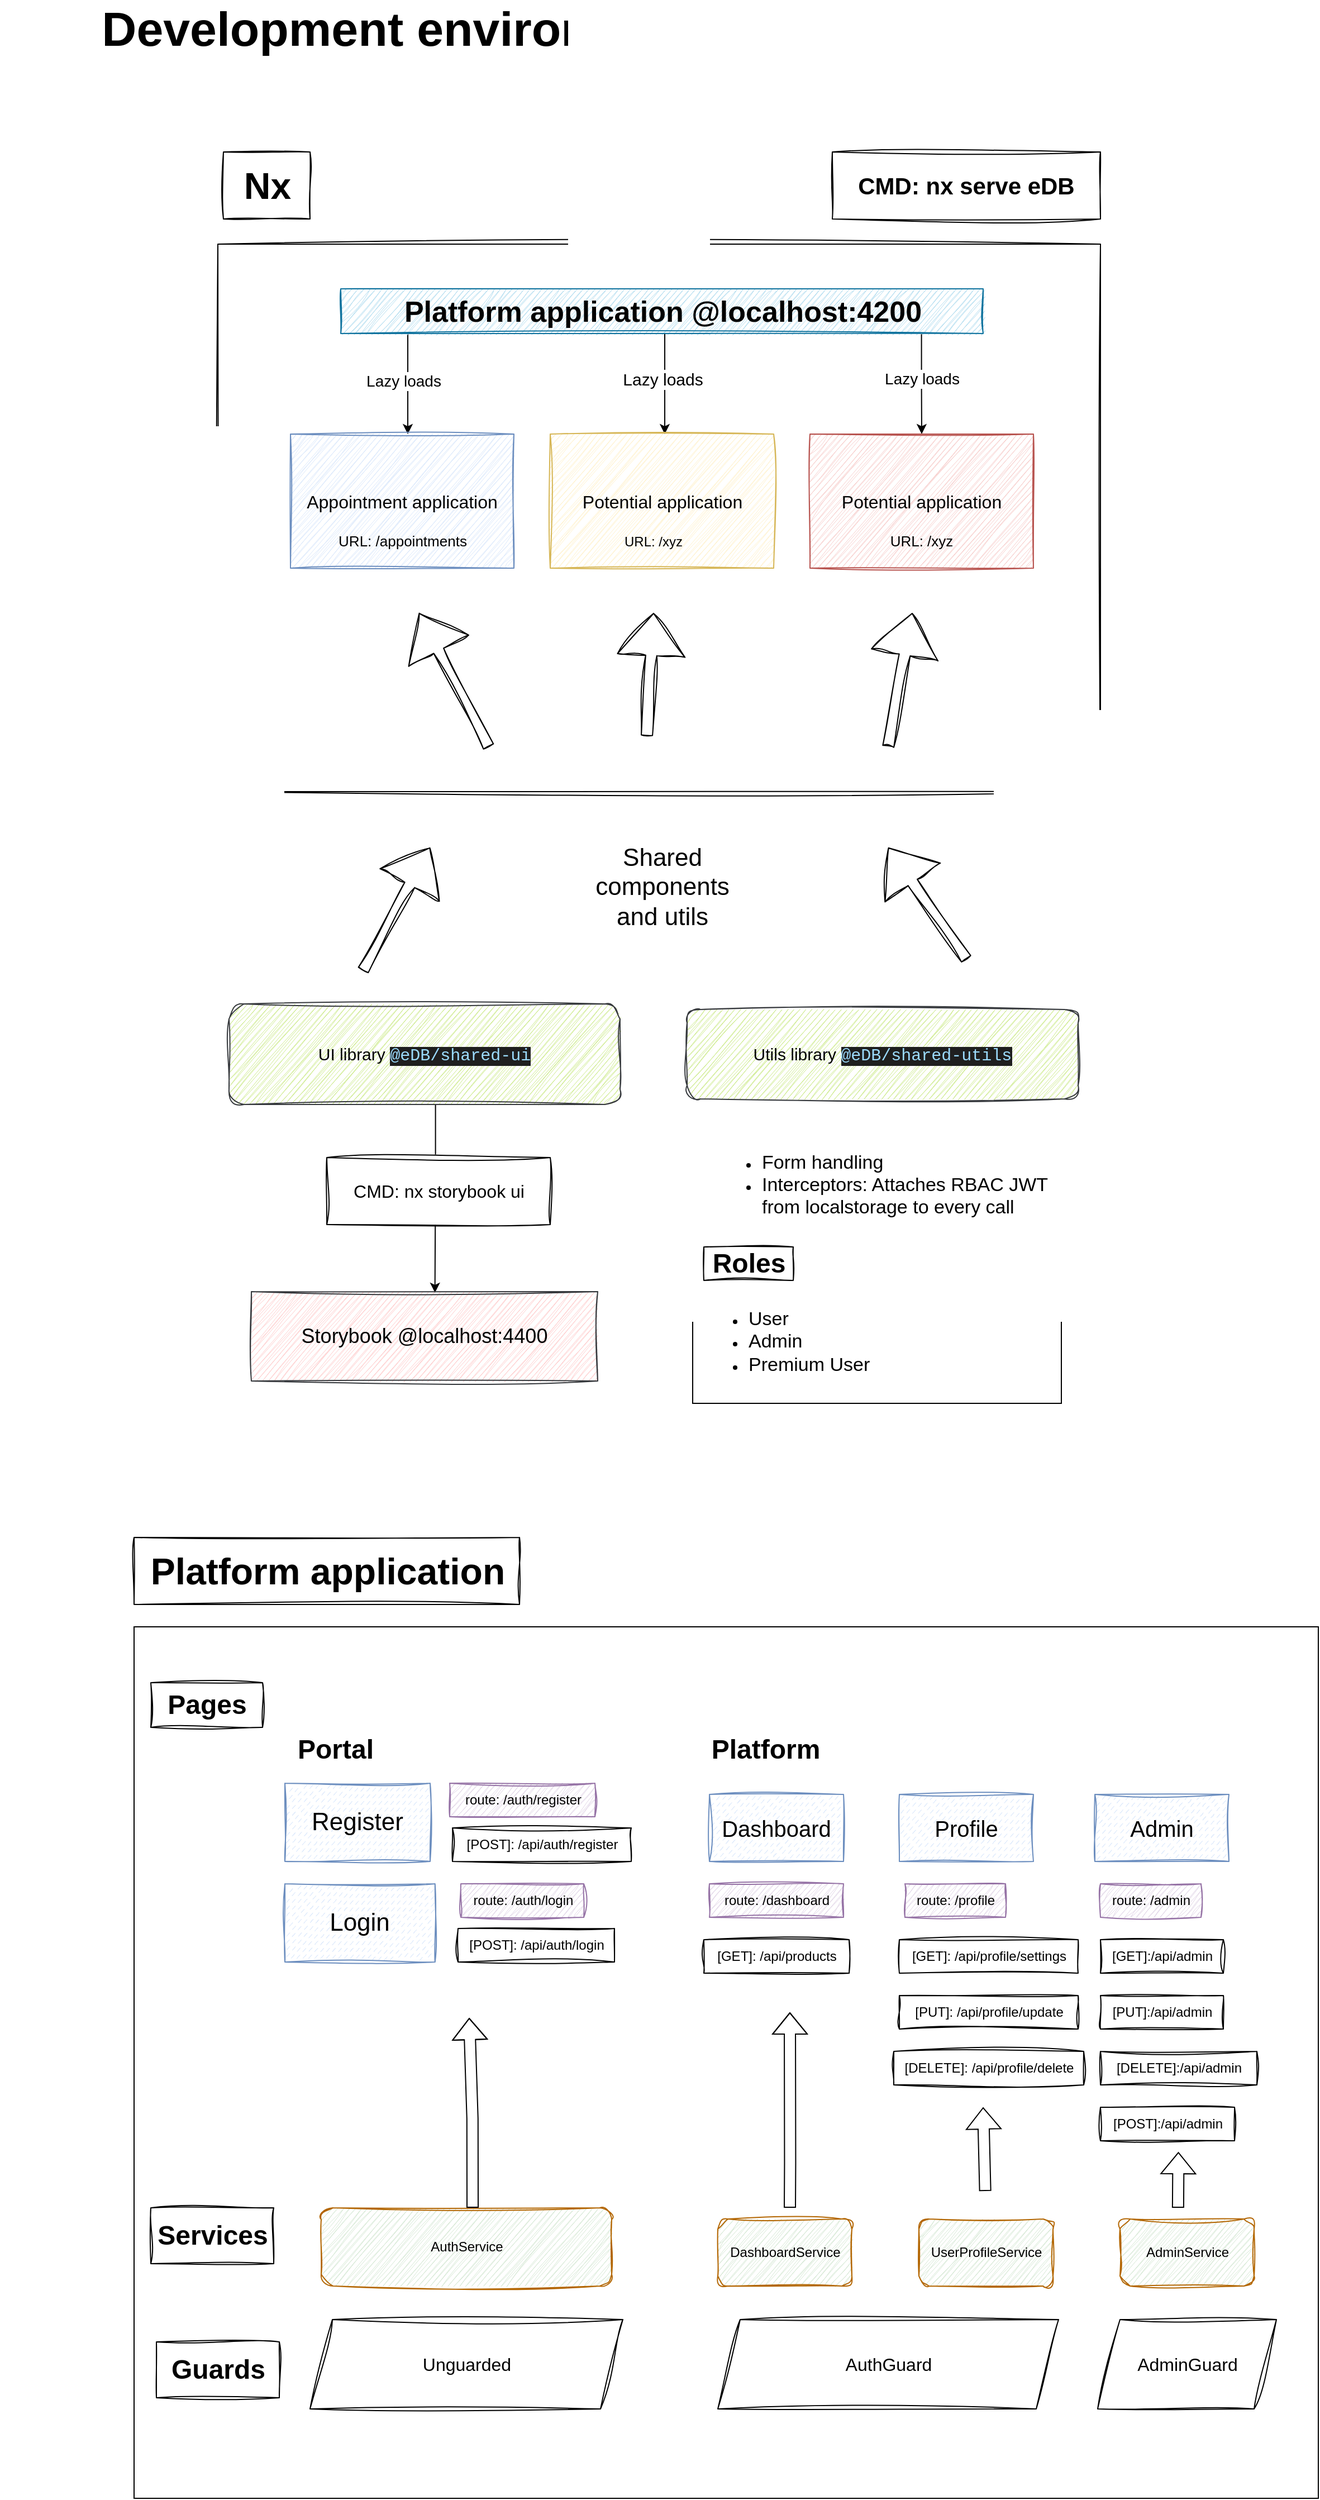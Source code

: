 <mxfile version="24.8.8">
  <diagram name="Page-1" id="nh4jwneAX2I31Z53x2l4">
    <mxGraphModel dx="4906" dy="1260" grid="1" gridSize="10" guides="1" tooltips="1" connect="1" arrows="1" fold="1" page="1" pageScale="1" pageWidth="3000" pageHeight="3000" math="0" shadow="0">
      <root>
        <mxCell id="0" />
        <mxCell id="1" parent="0" />
        <mxCell id="LP7Ed1BWK_VpSIzqsCGS-2" value="" style="rounded=0;whiteSpace=wrap;html=1;movable=1;resizable=1;rotatable=1;deletable=1;editable=1;locked=0;connectable=1;sketch=1;curveFitting=1;jiggle=2;" parent="1" vertex="1">
          <mxGeometry x="-1945" y="342.5" width="790" height="490" as="geometry" />
        </mxCell>
        <mxCell id="LP7Ed1BWK_VpSIzqsCGS-23" style="edgeStyle=orthogonalEdgeStyle;rounded=0;orthogonalLoop=1;jettySize=auto;html=1;exitX=0.5;exitY=1;exitDx=0;exitDy=0;" parent="1" source="LP7Ed1BWK_VpSIzqsCGS-4" target="LP7Ed1BWK_VpSIzqsCGS-13" edge="1">
          <mxGeometry relative="1" as="geometry">
            <Array as="points">
              <mxPoint x="-1545" y="422.5" />
            </Array>
          </mxGeometry>
        </mxCell>
        <mxCell id="LP7Ed1BWK_VpSIzqsCGS-24" style="edgeStyle=orthogonalEdgeStyle;rounded=0;orthogonalLoop=1;jettySize=auto;html=1;exitX=0.25;exitY=1;exitDx=0;exitDy=0;" parent="1" source="LP7Ed1BWK_VpSIzqsCGS-4" target="LP7Ed1BWK_VpSIzqsCGS-5" edge="1">
          <mxGeometry relative="1" as="geometry">
            <Array as="points">
              <mxPoint x="-1775" y="422.5" />
            </Array>
          </mxGeometry>
        </mxCell>
        <mxCell id="LP7Ed1BWK_VpSIzqsCGS-25" value="Lazy loads" style="edgeLabel;html=1;align=center;verticalAlign=middle;resizable=0;points=[];fontSize=14;" parent="LP7Ed1BWK_VpSIzqsCGS-24" vertex="1" connectable="0">
          <mxGeometry x="-0.048" relative="1" as="geometry">
            <mxPoint x="-5" y="42" as="offset" />
          </mxGeometry>
        </mxCell>
        <mxCell id="LP7Ed1BWK_VpSIzqsCGS-4" value="&lt;font style=&quot;font-size: 26px;&quot;&gt;Platform application @localhost:4200&lt;/font&gt;" style="text;fillColor=#b1ddf0;html=1;fontSize=24;fontStyle=1;verticalAlign=middle;align=center;rounded=0;sketch=1;curveFitting=1;jiggle=2;strokeColor=#10739e;" parent="1" vertex="1">
          <mxGeometry x="-1835" y="382.5" width="575" height="40" as="geometry" />
        </mxCell>
        <mxCell id="LP7Ed1BWK_VpSIzqsCGS-5" value="Appointment application" style="rounded=0;whiteSpace=wrap;html=1;fillColor=#dae8fc;strokeColor=#6c8ebf;sketch=1;curveFitting=1;jiggle=2;fontSize=16;" parent="1" vertex="1">
          <mxGeometry x="-1880" y="512.5" width="200" height="120" as="geometry" />
        </mxCell>
        <mxCell id="CCocl-EuiZUdixl_HcII-7" value="&lt;font style=&quot;font-size: 16px;&quot;&gt;nx storybook ui&lt;/font&gt;" style="edgeStyle=orthogonalEdgeStyle;rounded=0;orthogonalLoop=1;jettySize=auto;html=1;exitX=0.528;exitY=0.996;exitDx=0;exitDy=0;entryX=0.53;entryY=0.012;entryDx=0;entryDy=0;exitPerimeter=0;entryPerimeter=0;" edge="1" parent="1" source="LP7Ed1BWK_VpSIzqsCGS-8" target="lYHz6h8Hog2-7QlPZJF8-1">
          <mxGeometry x="0.003" relative="1" as="geometry">
            <Array as="points">
              <mxPoint x="-1750" y="1177.5" />
            </Array>
            <mxPoint as="offset" />
          </mxGeometry>
        </mxCell>
        <mxCell id="LP7Ed1BWK_VpSIzqsCGS-8" value="&lt;font style=&quot;font-size: 15px;&quot;&gt;&lt;font style=&quot;&quot;&gt;UI library&amp;nbsp;&lt;/font&gt;&lt;span style=&quot;color: rgb(156, 220, 254); background-color: rgb(31, 31, 31); font-family: Menlo, Monaco, &amp;quot;Courier New&amp;quot;, monospace; white-space: pre;&quot;&gt;@eDB/shared-ui&lt;/span&gt;&lt;/font&gt;" style="rounded=1;whiteSpace=wrap;html=1;sketch=1;curveFitting=1;jiggle=2;fillColor=#cdeb8b;strokeColor=#36393d;" parent="1" vertex="1">
          <mxGeometry x="-1935" y="1022.5" width="350" height="90" as="geometry" />
        </mxCell>
        <mxCell id="LP7Ed1BWK_VpSIzqsCGS-13" value="&lt;font style=&quot;font-size: 16px;&quot;&gt;Potential application&lt;/font&gt;" style="rounded=0;whiteSpace=wrap;html=1;fillColor=#fff2cc;strokeColor=#d6b656;sketch=1;curveFitting=1;jiggle=2;" parent="1" vertex="1">
          <mxGeometry x="-1647.5" y="512.5" width="200" height="120" as="geometry" />
        </mxCell>
        <mxCell id="LP7Ed1BWK_VpSIzqsCGS-28" value="URL: /appointments" style="text;html=1;align=center;verticalAlign=middle;whiteSpace=wrap;rounded=0;fontSize=13;" parent="1" vertex="1">
          <mxGeometry x="-1842.5" y="592.5" width="125" height="30" as="geometry" />
        </mxCell>
        <mxCell id="LP7Ed1BWK_VpSIzqsCGS-29" value="&lt;span style=&quot;font-size: 12px;&quot;&gt;URL: /xyz&lt;/span&gt;" style="text;html=1;align=center;verticalAlign=middle;whiteSpace=wrap;rounded=0;fontSize=13;" parent="1" vertex="1">
          <mxGeometry x="-1635" y="592.5" width="160" height="30" as="geometry" />
        </mxCell>
        <mxCell id="LP7Ed1BWK_VpSIzqsCGS-37" value="" style="edgeStyle=orthogonalEdgeStyle;rounded=0;orthogonalLoop=1;jettySize=auto;html=1;exitX=0.904;exitY=1.016;exitDx=0;exitDy=0;entryX=0.5;entryY=0;entryDx=0;entryDy=0;exitPerimeter=0;" parent="1" source="LP7Ed1BWK_VpSIzqsCGS-4" target="LP7Ed1BWK_VpSIzqsCGS-16" edge="1">
          <mxGeometry relative="1" as="geometry">
            <mxPoint x="-1652.5" y="462.5" as="sourcePoint" />
            <mxPoint x="-1315" y="532.5" as="targetPoint" />
            <Array as="points" />
          </mxGeometry>
        </mxCell>
        <mxCell id="LP7Ed1BWK_VpSIzqsCGS-16" value="&lt;font style=&quot;font-size: 16px;&quot;&gt;Potential application&lt;/font&gt;" style="rounded=0;whiteSpace=wrap;html=1;fillColor=#f8cecc;strokeColor=#b85450;sketch=1;curveFitting=1;jiggle=2;" parent="1" vertex="1">
          <mxGeometry x="-1415" y="512.5" width="200" height="120" as="geometry" />
        </mxCell>
        <mxCell id="LP7Ed1BWK_VpSIzqsCGS-38" value="Lazy loads" style="edgeLabel;html=1;align=center;verticalAlign=middle;resizable=0;points=[];fontSize=15;" parent="1" vertex="1" connectable="0">
          <mxGeometry x="-1547.498" y="462.5" as="geometry" />
        </mxCell>
        <mxCell id="LP7Ed1BWK_VpSIzqsCGS-39" value="Lazy loads" style="edgeLabel;html=1;align=center;verticalAlign=middle;resizable=0;points=[];fontSize=14;" parent="1" vertex="1" connectable="0">
          <mxGeometry x="-1314.998" y="462.5" as="geometry" />
        </mxCell>
        <mxCell id="LP7Ed1BWK_VpSIzqsCGS-30" value="URL: /xyz" style="text;html=1;align=center;verticalAlign=middle;whiteSpace=wrap;rounded=0;fontSize=13;" parent="1" vertex="1">
          <mxGeometry x="-1345" y="592.5" width="60" height="30" as="geometry" />
        </mxCell>
        <mxCell id="LP7Ed1BWK_VpSIzqsCGS-46" value="&lt;font style=&quot;font-size: 33px;&quot;&gt;Nx&lt;/font&gt;" style="text;strokeColor=default;fillColor=none;html=1;fontSize=24;fontStyle=1;verticalAlign=middle;align=center;rounded=0;sketch=1;curveFitting=1;jiggle=2;" parent="1" vertex="1">
          <mxGeometry x="-1940" y="260" width="77.5" height="60" as="geometry" />
        </mxCell>
        <mxCell id="lYHz6h8Hog2-7QlPZJF8-1" value="&lt;font style=&quot;font-size: 18px;&quot;&gt;Storybook @localhost:4400&lt;/font&gt;" style="rounded=0;whiteSpace=wrap;html=1;sketch=1;curveFitting=1;jiggle=2;fillColor=#ffcccc;strokeColor=#36393d;" parent="1" vertex="1">
          <mxGeometry x="-1915" y="1280" width="310" height="80" as="geometry" />
        </mxCell>
        <mxCell id="CCocl-EuiZUdixl_HcII-1" value="&lt;font style=&quot;font-size: 15px;&quot;&gt;&lt;font style=&quot;&quot;&gt;Utils library&lt;font style=&quot;&quot;&gt;&amp;nbsp;&lt;/font&gt;&lt;/font&gt;&lt;span style=&quot;color: rgb(156, 220, 254); background-color: rgb(31, 31, 31); font-family: Menlo, Monaco, &amp;quot;Courier New&amp;quot;, monospace; white-space: pre;&quot;&gt;&lt;font style=&quot;&quot;&gt;@eDB/shared-utils&lt;/font&gt;&lt;/span&gt;&lt;/font&gt;" style="rounded=1;whiteSpace=wrap;html=1;sketch=1;curveFitting=1;jiggle=2;fillColor=#cdeb8b;strokeColor=#36393d;" vertex="1" parent="1">
          <mxGeometry x="-1525" y="1027.5" width="350" height="80" as="geometry" />
        </mxCell>
        <mxCell id="CCocl-EuiZUdixl_HcII-8" value="" style="shape=partialRectangle;whiteSpace=wrap;html=1;bottom=1;right=1;left=1;top=0;fillColor=none;routingCenterX=-0.5;" vertex="1" parent="1">
          <mxGeometry x="-1520" y="1307.5" width="330" height="72.5" as="geometry" />
        </mxCell>
        <mxCell id="CCocl-EuiZUdixl_HcII-20" value="&lt;ul&gt;&lt;li&gt;&lt;span style=&quot;font-size: 17px;&quot;&gt;Form handling&amp;nbsp;&lt;/span&gt;&lt;/li&gt;&lt;li&gt;&lt;span style=&quot;font-size: 17px;&quot;&gt;Interceptors: Attaches RBAC&amp;nbsp;JWT from localstorage to every call made&lt;/span&gt;&lt;/li&gt;&lt;/ul&gt;" style="text;strokeColor=none;fillColor=none;html=1;whiteSpace=wrap;verticalAlign=middle;overflow=hidden;" vertex="1" parent="1">
          <mxGeometry x="-1500" y="1140" width="310" height="80" as="geometry" />
        </mxCell>
        <mxCell id="CCocl-EuiZUdixl_HcII-21" value="" style="shape=flexArrow;endArrow=classic;html=1;rounded=0;endWidth=49.474;endSize=12.242;sketch=1;curveFitting=1;jiggle=2;" edge="1" parent="1">
          <mxGeometry width="50" height="50" relative="1" as="geometry">
            <mxPoint x="-1815" y="992.5" as="sourcePoint" />
            <mxPoint x="-1755" y="882.5" as="targetPoint" />
          </mxGeometry>
        </mxCell>
        <mxCell id="CCocl-EuiZUdixl_HcII-22" value="" style="shape=flexArrow;endArrow=classic;html=1;rounded=0;endWidth=49.474;endSize=12.242;sketch=1;curveFitting=1;jiggle=2;" edge="1" parent="1">
          <mxGeometry width="50" height="50" relative="1" as="geometry">
            <mxPoint x="-1275" y="982.5" as="sourcePoint" />
            <mxPoint x="-1345" y="882.5" as="targetPoint" />
          </mxGeometry>
        </mxCell>
        <mxCell id="CCocl-EuiZUdixl_HcII-23" value="&lt;font style=&quot;font-size: 22px;&quot;&gt;Shared components and utils&lt;/font&gt;" style="text;html=1;align=center;verticalAlign=middle;whiteSpace=wrap;rounded=0;" vertex="1" parent="1">
          <mxGeometry x="-1607.5" y="882.5" width="120" height="70" as="geometry" />
        </mxCell>
        <mxCell id="CCocl-EuiZUdixl_HcII-24" value="" style="shape=flexArrow;endArrow=classic;html=1;rounded=0;endWidth=49.474;endSize=12.242;sketch=1;curveFitting=1;jiggle=2;" edge="1" parent="1">
          <mxGeometry width="50" height="50" relative="1" as="geometry">
            <mxPoint x="-1702.6" y="792.5" as="sourcePoint" />
            <mxPoint x="-1765" y="672.5" as="targetPoint" />
          </mxGeometry>
        </mxCell>
        <mxCell id="CCocl-EuiZUdixl_HcII-25" value="" style="shape=flexArrow;endArrow=classic;html=1;rounded=0;endWidth=49.474;endSize=12.242;sketch=1;curveFitting=1;jiggle=2;" edge="1" parent="1">
          <mxGeometry width="50" height="50" relative="1" as="geometry">
            <mxPoint x="-1561" y="782.5" as="sourcePoint" />
            <mxPoint x="-1555" y="672.5" as="targetPoint" />
          </mxGeometry>
        </mxCell>
        <mxCell id="CCocl-EuiZUdixl_HcII-27" value="" style="shape=flexArrow;endArrow=classic;html=1;rounded=0;endWidth=49.474;endSize=12.242;sketch=1;curveFitting=1;jiggle=2;" edge="1" parent="1">
          <mxGeometry width="50" height="50" relative="1" as="geometry">
            <mxPoint x="-1345" y="792.5" as="sourcePoint" />
            <mxPoint x="-1323.46" y="672.5" as="targetPoint" />
          </mxGeometry>
        </mxCell>
        <mxCell id="CCocl-EuiZUdixl_HcII-28" value="&lt;blockquote style=&quot;margin: 0 0 0 40px; border: none; padding: 0px;&quot;&gt;&lt;br&gt;&lt;/blockquote&gt;" style="text;strokeColor=none;fillColor=none;html=1;fontSize=24;fontStyle=1;verticalAlign=middle;align=center;" vertex="1" parent="1">
          <mxGeometry x="-2140" y="1020" width="270" height="40" as="geometry" />
        </mxCell>
        <mxCell id="CCocl-EuiZUdixl_HcII-29" value="&lt;span style=&quot;font-size: 21px; font-weight: 700; text-wrap-mode: nowrap;&quot;&gt;CMD:&amp;nbsp;nx serve eDB&lt;/span&gt;" style="rounded=0;whiteSpace=wrap;html=1;sketch=1;curveFitting=1;jiggle=2;" vertex="1" parent="1">
          <mxGeometry x="-1395" y="260" width="240" height="60" as="geometry" />
        </mxCell>
        <mxCell id="CCocl-EuiZUdixl_HcII-31" value="&lt;span style=&quot;font-size: 43px;&quot;&gt;Development environment: frontend architecture&lt;/span&gt;" style="text;strokeColor=none;fillColor=none;html=1;fontSize=24;fontStyle=1;verticalAlign=middle;align=center;" vertex="1" parent="1">
          <mxGeometry x="-2050" y="130" width="1000" height="40" as="geometry" />
        </mxCell>
        <mxCell id="CCocl-EuiZUdixl_HcII-33" value="&lt;font style=&quot;font-size: 33px;&quot;&gt;Platform application&lt;/font&gt;" style="text;strokeColor=default;fillColor=none;html=1;fontSize=24;fontStyle=1;verticalAlign=middle;align=center;rounded=0;sketch=1;curveFitting=1;jiggle=2;" vertex="1" parent="1">
          <mxGeometry x="-2020" y="1500" width="345" height="60" as="geometry" />
        </mxCell>
        <mxCell id="CCocl-EuiZUdixl_HcII-34" value="" style="rounded=0;whiteSpace=wrap;html=1;movable=0;resizable=0;rotatable=0;deletable=0;editable=0;locked=1;connectable=0;" vertex="1" parent="1">
          <mxGeometry x="-2020" y="1580" width="1060" height="780" as="geometry" />
        </mxCell>
        <mxCell id="CCocl-EuiZUdixl_HcII-35" value="&lt;font style=&quot;font-size: 22px;&quot;&gt;Login&lt;/font&gt;" style="rounded=0;whiteSpace=wrap;html=1;sketch=1;curveFitting=1;jiggle=2;fillColor=#dae8fc;strokeColor=#6c8ebf;fillStyle=dashed;" vertex="1" parent="1">
          <mxGeometry x="-1885" y="1810" width="134.38" height="70" as="geometry" />
        </mxCell>
        <mxCell id="CCocl-EuiZUdixl_HcII-36" value="&lt;font style=&quot;font-size: 22px;&quot;&gt;Register&lt;/font&gt;" style="rounded=0;whiteSpace=wrap;html=1;sketch=1;curveFitting=1;jiggle=2;fillColor=#dae8fc;strokeColor=#6c8ebf;fillStyle=dashed;" vertex="1" parent="1">
          <mxGeometry x="-1885" y="1720" width="130" height="70" as="geometry" />
        </mxCell>
        <mxCell id="CCocl-EuiZUdixl_HcII-37" value="&lt;font style=&quot;font-size: 20px;&quot;&gt;Dashboard&lt;/font&gt;" style="rounded=0;whiteSpace=wrap;html=1;sketch=1;curveFitting=1;jiggle=2;fillColor=#dae8fc;strokeColor=#6c8ebf;fillStyle=dashed;" vertex="1" parent="1">
          <mxGeometry x="-1505" y="1730" width="120" height="60" as="geometry" />
        </mxCell>
        <mxCell id="CCocl-EuiZUdixl_HcII-38" value="&lt;span style=&quot;font-size: 20px;&quot;&gt;Profile&lt;/span&gt;" style="rounded=0;whiteSpace=wrap;html=1;sketch=1;curveFitting=1;jiggle=2;fillColor=#dae8fc;strokeColor=#6c8ebf;fillStyle=dashed;" vertex="1" parent="1">
          <mxGeometry x="-1335" y="1730" width="120" height="60" as="geometry" />
        </mxCell>
        <mxCell id="CCocl-EuiZUdixl_HcII-40" value="&lt;font style=&quot;font-size: 20px;&quot;&gt;Admin&lt;/font&gt;" style="rounded=0;whiteSpace=wrap;html=1;sketch=1;curveFitting=1;jiggle=2;fillColor=#dae8fc;strokeColor=#6c8ebf;fillStyle=dashed;" vertex="1" parent="1">
          <mxGeometry x="-1160" y="1730" width="120" height="60" as="geometry" />
        </mxCell>
        <mxCell id="CCocl-EuiZUdixl_HcII-41" value="Portal" style="text;strokeColor=none;fillColor=none;html=1;fontSize=24;fontStyle=1;verticalAlign=middle;align=center;shadow=0;" vertex="1" parent="1">
          <mxGeometry x="-1890" y="1670" width="100" height="40" as="geometry" />
        </mxCell>
        <mxCell id="CCocl-EuiZUdixl_HcII-42" value="Platform" style="text;strokeColor=none;fillColor=none;html=1;fontSize=24;fontStyle=1;verticalAlign=middle;align=center;" vertex="1" parent="1">
          <mxGeometry x="-1505" y="1670" width="100" height="40" as="geometry" />
        </mxCell>
        <mxCell id="CCocl-EuiZUdixl_HcII-43" value="Services" style="text;strokeColor=default;fillColor=none;html=1;fontSize=24;fontStyle=1;verticalAlign=middle;align=center;sketch=1;curveFitting=1;jiggle=2;" vertex="1" parent="1">
          <mxGeometry x="-2005" y="2100" width="110" height="50" as="geometry" />
        </mxCell>
        <mxCell id="CCocl-EuiZUdixl_HcII-44" value="UserProfileService" style="rounded=1;whiteSpace=wrap;html=1;sketch=1;curveFitting=1;jiggle=2;strokeColor=#B36602;fillColor=#D5E8D4;" vertex="1" parent="1">
          <mxGeometry x="-1317.5" y="2110" width="120" height="60" as="geometry" />
        </mxCell>
        <mxCell id="CCocl-EuiZUdixl_HcII-45" value="AuthService" style="rounded=1;whiteSpace=wrap;html=1;sketch=1;curveFitting=1;jiggle=2;fillColor=#d5e8d4;strokeColor=#B36602;" vertex="1" parent="1">
          <mxGeometry x="-1852.5" y="2100" width="260" height="70" as="geometry" />
        </mxCell>
        <mxCell id="CCocl-EuiZUdixl_HcII-46" value="Pages" style="text;strokeColor=default;fillColor=none;html=1;fontSize=24;fontStyle=1;verticalAlign=middle;align=center;sketch=1;curveFitting=1;jiggle=2;" vertex="1" parent="1">
          <mxGeometry x="-2005" y="1630" width="100" height="40" as="geometry" />
        </mxCell>
        <mxCell id="CCocl-EuiZUdixl_HcII-53" value="[POST]: /api/auth/register" style="text;html=1;align=center;verticalAlign=middle;resizable=0;points=[];autosize=1;strokeColor=default;fillColor=none;sketch=1;curveFitting=1;jiggle=2;" vertex="1" parent="1">
          <mxGeometry x="-1735" y="1760" width="160" height="30" as="geometry" />
        </mxCell>
        <mxCell id="CCocl-EuiZUdixl_HcII-55" value="route: /auth/login" style="text;html=1;align=center;verticalAlign=middle;resizable=0;points=[];autosize=1;strokeColor=#9673a6;fillColor=#e1d5e7;sketch=1;curveFitting=1;jiggle=2;" vertex="1" parent="1">
          <mxGeometry x="-1727.5" y="1810" width="110" height="30" as="geometry" />
        </mxCell>
        <mxCell id="CCocl-EuiZUdixl_HcII-56" value="route: /admin" style="text;html=1;align=center;verticalAlign=middle;resizable=0;points=[];autosize=1;strokeColor=#9673a6;fillColor=#e1d5e7;sketch=1;curveFitting=1;jiggle=2;" vertex="1" parent="1">
          <mxGeometry x="-1155" y="1810" width="90" height="30" as="geometry" />
        </mxCell>
        <mxCell id="CCocl-EuiZUdixl_HcII-57" value="[PUT]: /api/profile/update" style="text;html=1;align=center;verticalAlign=middle;resizable=0;points=[];autosize=1;strokeColor=default;fillColor=none;sketch=1;curveFitting=1;jiggle=2;" vertex="1" parent="1">
          <mxGeometry x="-1335" y="1910" width="160" height="30" as="geometry" />
        </mxCell>
        <mxCell id="CCocl-EuiZUdixl_HcII-59" value="[GET]: /api/profile/settings" style="text;html=1;align=center;verticalAlign=middle;resizable=0;points=[];autosize=1;strokeColor=default;fillColor=none;sketch=1;curveFitting=1;jiggle=2;" vertex="1" parent="1">
          <mxGeometry x="-1335" y="1860" width="160" height="30" as="geometry" />
        </mxCell>
        <mxCell id="CCocl-EuiZUdixl_HcII-61" value="[GET]: /api/products" style="text;html=1;align=center;verticalAlign=middle;resizable=0;points=[];autosize=1;strokeColor=default;fillColor=none;sketch=1;curveFitting=1;jiggle=2;" vertex="1" parent="1">
          <mxGeometry x="-1510" y="1860" width="130" height="30" as="geometry" />
        </mxCell>
        <mxCell id="CCocl-EuiZUdixl_HcII-62" value="DashboardService" style="rounded=1;whiteSpace=wrap;html=1;sketch=1;curveFitting=1;jiggle=2;strokeColor=#B36602;fillColor=#D5E8D4;" vertex="1" parent="1">
          <mxGeometry x="-1497.5" y="2110" width="120" height="60" as="geometry" />
        </mxCell>
        <mxCell id="CCocl-EuiZUdixl_HcII-63" value="AdminService" style="rounded=1;whiteSpace=wrap;html=1;sketch=1;curveFitting=1;jiggle=2;strokeColor=#B36602;fillColor=#D5E8D4;" vertex="1" parent="1">
          <mxGeometry x="-1137.5" y="2110" width="120" height="60" as="geometry" />
        </mxCell>
        <mxCell id="CCocl-EuiZUdixl_HcII-65" value="&lt;font style=&quot;font-size: 16px;&quot;&gt;AuthGuard&lt;/font&gt;" style="shape=parallelogram;perimeter=parallelogramPerimeter;whiteSpace=wrap;html=1;fixedSize=1;sketch=1;curveFitting=1;jiggle=2;" vertex="1" parent="1">
          <mxGeometry x="-1497.5" y="2200" width="305" height="80" as="geometry" />
        </mxCell>
        <mxCell id="CCocl-EuiZUdixl_HcII-66" value="&lt;span style=&quot;font-size: 16px;&quot;&gt;AdminGuard&lt;/span&gt;" style="shape=parallelogram;perimeter=parallelogramPerimeter;whiteSpace=wrap;html=1;fixedSize=1;sketch=1;curveFitting=1;jiggle=2;" vertex="1" parent="1">
          <mxGeometry x="-1157.5" y="2200" width="160" height="80" as="geometry" />
        </mxCell>
        <mxCell id="CCocl-EuiZUdixl_HcII-67" value="Guards" style="text;strokeColor=default;fillColor=none;html=1;fontSize=24;fontStyle=1;verticalAlign=middle;align=center;sketch=1;curveFitting=1;jiggle=2;" vertex="1" parent="1">
          <mxGeometry x="-2000" y="2220" width="110" height="50" as="geometry" />
        </mxCell>
        <mxCell id="CCocl-EuiZUdixl_HcII-69" value="&lt;font style=&quot;font-size: 16px;&quot;&gt;Unguarded&lt;/font&gt;" style="shape=parallelogram;perimeter=parallelogramPerimeter;whiteSpace=wrap;html=1;fixedSize=1;sketch=1;curveFitting=1;jiggle=2;" vertex="1" parent="1">
          <mxGeometry x="-1862.5" y="2200" width="280" height="80" as="geometry" />
        </mxCell>
        <mxCell id="CCocl-EuiZUdixl_HcII-71" value="route: /auth/register" style="text;html=1;align=center;verticalAlign=middle;resizable=0;points=[];autosize=1;strokeColor=#9673a6;fillColor=#e1d5e7;sketch=1;curveFitting=1;jiggle=2;" vertex="1" parent="1">
          <mxGeometry x="-1737.5" y="1720" width="130" height="30" as="geometry" />
        </mxCell>
        <mxCell id="CCocl-EuiZUdixl_HcII-72" value="[POST]: /api/auth/login" style="text;html=1;align=center;verticalAlign=middle;resizable=0;points=[];autosize=1;strokeColor=default;fillColor=none;sketch=1;curveFitting=1;jiggle=2;" vertex="1" parent="1">
          <mxGeometry x="-1730" y="1850" width="140" height="30" as="geometry" />
        </mxCell>
        <mxCell id="CCocl-EuiZUdixl_HcII-73" value="route: /dashboard" style="text;html=1;align=center;verticalAlign=middle;resizable=0;points=[];autosize=1;strokeColor=#9673a6;fillColor=#e1d5e7;sketch=1;curveFitting=1;jiggle=2;" vertex="1" parent="1">
          <mxGeometry x="-1505" y="1810" width="120" height="30" as="geometry" />
        </mxCell>
        <mxCell id="CCocl-EuiZUdixl_HcII-74" value="route: /profile" style="text;html=1;align=center;verticalAlign=middle;resizable=0;points=[];autosize=1;strokeColor=#9673a6;fillColor=#e1d5e7;sketch=1;curveFitting=1;jiggle=2;" vertex="1" parent="1">
          <mxGeometry x="-1330" y="1810" width="90" height="30" as="geometry" />
        </mxCell>
        <mxCell id="CCocl-EuiZUdixl_HcII-76" value="[GET]:/api/admin" style="text;html=1;align=center;verticalAlign=middle;resizable=0;points=[];autosize=1;strokeColor=default;fillColor=none;sketch=1;curveFitting=1;jiggle=2;" vertex="1" parent="1">
          <mxGeometry x="-1155" y="1860" width="110" height="30" as="geometry" />
        </mxCell>
        <mxCell id="CCocl-EuiZUdixl_HcII-78" value="" style="shape=flexArrow;endArrow=classic;html=1;rounded=0;" edge="1" parent="1">
          <mxGeometry width="50" height="50" relative="1" as="geometry">
            <mxPoint x="-1717" y="2100" as="sourcePoint" />
            <mxPoint x="-1720" y="1930" as="targetPoint" />
            <Array as="points">
              <mxPoint x="-1717.12" y="2020" />
            </Array>
          </mxGeometry>
        </mxCell>
        <mxCell id="CCocl-EuiZUdixl_HcII-79" value="" style="shape=flexArrow;endArrow=classic;html=1;rounded=0;" edge="1" parent="1">
          <mxGeometry width="50" height="50" relative="1" as="geometry">
            <mxPoint x="-1433" y="2100" as="sourcePoint" />
            <mxPoint x="-1433" y="1925" as="targetPoint" />
            <Array as="points">
              <mxPoint x="-1432.79" y="2060" />
            </Array>
          </mxGeometry>
        </mxCell>
        <mxCell id="CCocl-EuiZUdixl_HcII-80" value="" style="shape=flexArrow;endArrow=classic;html=1;rounded=0;" edge="1" parent="1">
          <mxGeometry width="50" height="50" relative="1" as="geometry">
            <mxPoint x="-1258.17" y="2085" as="sourcePoint" />
            <mxPoint x="-1260" y="2010" as="targetPoint" />
            <Array as="points">
              <mxPoint x="-1257.46" y="2085" />
            </Array>
          </mxGeometry>
        </mxCell>
        <mxCell id="CCocl-EuiZUdixl_HcII-81" value="" style="shape=flexArrow;endArrow=classic;html=1;rounded=0;" edge="1" parent="1">
          <mxGeometry width="50" height="50" relative="1" as="geometry">
            <mxPoint x="-1085.56" y="2100" as="sourcePoint" />
            <mxPoint x="-1085.23" y="2050" as="targetPoint" />
            <Array as="points">
              <mxPoint x="-1084.85" y="2100" />
            </Array>
          </mxGeometry>
        </mxCell>
        <mxCell id="CCocl-EuiZUdixl_HcII-82" value="[DELETE]: /api/profile/delete" style="text;html=1;align=center;verticalAlign=middle;resizable=0;points=[];autosize=1;strokeColor=default;fillColor=none;sketch=1;curveFitting=1;jiggle=2;" vertex="1" parent="1">
          <mxGeometry x="-1340" y="1960" width="170" height="30" as="geometry" />
        </mxCell>
        <mxCell id="CCocl-EuiZUdixl_HcII-84" value="&lt;ul&gt;&lt;li&gt;&lt;font style=&quot;font-size: 17px;&quot;&gt;User&lt;/font&gt;&lt;/li&gt;&lt;li&gt;&lt;font style=&quot;font-size: 17px;&quot;&gt;Admin&lt;/font&gt;&lt;/li&gt;&lt;li&gt;&lt;font style=&quot;font-size: 17px;&quot;&gt;Premium User&lt;/font&gt;&lt;/li&gt;&lt;/ul&gt;" style="text;strokeColor=none;fillColor=none;html=1;whiteSpace=wrap;verticalAlign=middle;overflow=hidden;" vertex="1" parent="1">
          <mxGeometry x="-1512.5" y="1280" width="182.5" height="90" as="geometry" />
        </mxCell>
        <mxCell id="CCocl-EuiZUdixl_HcII-85" value="Roles" style="text;strokeColor=default;fillColor=none;html=1;fontSize=24;fontStyle=1;verticalAlign=middle;align=center;sketch=1;curveFitting=1;jiggle=2;" vertex="1" parent="1">
          <mxGeometry x="-1510" y="1240" width="80" height="30" as="geometry" />
        </mxCell>
        <mxCell id="CCocl-EuiZUdixl_HcII-89" value="&lt;span style=&quot;color: rgb(0, 0, 0); font-family: Helvetica; font-size: 16px; font-style: normal; font-variant-ligatures: normal; font-variant-caps: normal; font-weight: 400; letter-spacing: normal; orphans: 2; text-align: center; text-indent: 0px; text-transform: none; widows: 2; word-spacing: 0px; -webkit-text-stroke-width: 0px; white-space: nowrap; background-color: rgb(255, 255, 255); text-decoration-thickness: initial; text-decoration-style: initial; text-decoration-color: initial; display: inline !important; float: none;&quot;&gt;CMD: nx storybook ui&lt;/span&gt;" style="rounded=0;whiteSpace=wrap;html=1;sketch=1;curveFitting=1;jiggle=2;" vertex="1" parent="1">
          <mxGeometry x="-1847.5" y="1160" width="200" height="60" as="geometry" />
        </mxCell>
        <mxCell id="CCocl-EuiZUdixl_HcII-92" value="[PUT]:/api/admin" style="text;html=1;align=center;verticalAlign=middle;resizable=0;points=[];autosize=1;strokeColor=default;fillColor=none;sketch=1;curveFitting=1;jiggle=2;" vertex="1" parent="1">
          <mxGeometry x="-1155" y="1910" width="110" height="30" as="geometry" />
        </mxCell>
        <mxCell id="CCocl-EuiZUdixl_HcII-93" value="[DELETE]:/api/admin" style="text;html=1;align=center;verticalAlign=middle;resizable=0;points=[];autosize=1;strokeColor=default;fillColor=none;sketch=1;curveFitting=1;jiggle=2;" vertex="1" parent="1">
          <mxGeometry x="-1155" y="1960" width="140" height="30" as="geometry" />
        </mxCell>
        <mxCell id="CCocl-EuiZUdixl_HcII-94" value="[POST]:/api/admin" style="text;html=1;align=center;verticalAlign=middle;resizable=0;points=[];autosize=1;strokeColor=default;fillColor=none;sketch=1;curveFitting=1;jiggle=2;" vertex="1" parent="1">
          <mxGeometry x="-1155" y="2010" width="120" height="30" as="geometry" />
        </mxCell>
      </root>
    </mxGraphModel>
  </diagram>
</mxfile>

